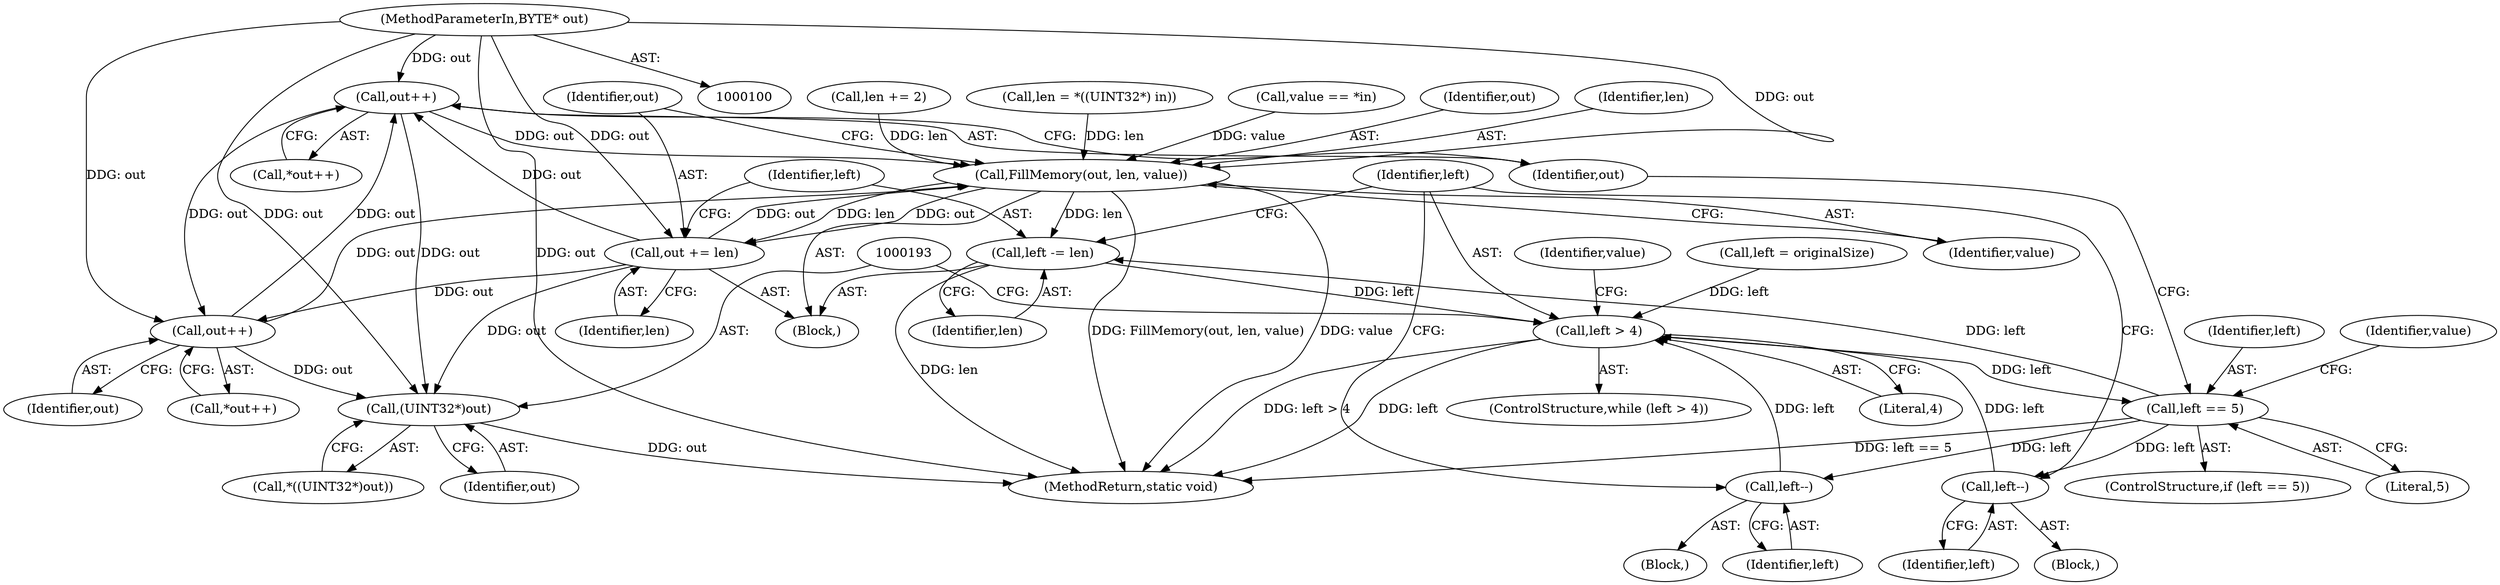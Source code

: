 digraph "1_FreeRDP_d1112c279bd1a327e8e4d0b5f371458bf2579659_1@pointer" {
"1000102" [label="(MethodParameterIn,BYTE* out)"];
"1000128" [label="(Call,out++)"];
"1000171" [label="(Call,FillMemory(out, len, value))"];
"1000175" [label="(Call,out += len)"];
"1000185" [label="(Call,out++)"];
"1000192" [label="(Call,(UINT32*)out)"];
"1000178" [label="(Call,left -= len)"];
"1000112" [label="(Call,left > 4)"];
"1000122" [label="(Call,left == 5)"];
"1000131" [label="(Call,left--)"];
"1000188" [label="(Call,left--)"];
"1000123" [label="(Identifier,left)"];
"1000180" [label="(Identifier,len)"];
"1000188" [label="(Call,left--)"];
"1000127" [label="(Call,*out++)"];
"1000112" [label="(Call,left > 4)"];
"1000136" [label="(Identifier,value)"];
"1000192" [label="(Call,(UINT32*)out)"];
"1000155" [label="(Call,len += 2)"];
"1000121" [label="(ControlStructure,if (left == 5))"];
"1000174" [label="(Identifier,value)"];
"1000129" [label="(Identifier,out)"];
"1000114" [label="(Literal,4)"];
"1000178" [label="(Call,left -= len)"];
"1000199" [label="(MethodReturn,static void)"];
"1000184" [label="(Call,*out++)"];
"1000124" [label="(Literal,5)"];
"1000194" [label="(Identifier,out)"];
"1000186" [label="(Identifier,out)"];
"1000125" [label="(Block,)"];
"1000113" [label="(Identifier,left)"];
"1000185" [label="(Call,out++)"];
"1000102" [label="(MethodParameterIn,BYTE* out)"];
"1000117" [label="(Identifier,value)"];
"1000162" [label="(Call,len = *((UINT32*) in))"];
"1000176" [label="(Identifier,out)"];
"1000189" [label="(Identifier,left)"];
"1000128" [label="(Call,out++)"];
"1000135" [label="(Call,value == *in)"];
"1000111" [label="(ControlStructure,while (left > 4))"];
"1000108" [label="(Call,left = originalSize)"];
"1000172" [label="(Identifier,out)"];
"1000171" [label="(Call,FillMemory(out, len, value))"];
"1000173" [label="(Identifier,len)"];
"1000182" [label="(Block,)"];
"1000139" [label="(Block,)"];
"1000122" [label="(Call,left == 5)"];
"1000191" [label="(Call,*((UINT32*)out))"];
"1000179" [label="(Identifier,left)"];
"1000177" [label="(Identifier,len)"];
"1000132" [label="(Identifier,left)"];
"1000175" [label="(Call,out += len)"];
"1000131" [label="(Call,left--)"];
"1000102" -> "1000100"  [label="AST: "];
"1000102" -> "1000199"  [label="DDG: out"];
"1000102" -> "1000128"  [label="DDG: out"];
"1000102" -> "1000171"  [label="DDG: out"];
"1000102" -> "1000175"  [label="DDG: out"];
"1000102" -> "1000185"  [label="DDG: out"];
"1000102" -> "1000192"  [label="DDG: out"];
"1000128" -> "1000127"  [label="AST: "];
"1000128" -> "1000129"  [label="CFG: "];
"1000129" -> "1000128"  [label="AST: "];
"1000127" -> "1000128"  [label="CFG: "];
"1000185" -> "1000128"  [label="DDG: out"];
"1000175" -> "1000128"  [label="DDG: out"];
"1000128" -> "1000171"  [label="DDG: out"];
"1000128" -> "1000185"  [label="DDG: out"];
"1000128" -> "1000192"  [label="DDG: out"];
"1000171" -> "1000139"  [label="AST: "];
"1000171" -> "1000174"  [label="CFG: "];
"1000172" -> "1000171"  [label="AST: "];
"1000173" -> "1000171"  [label="AST: "];
"1000174" -> "1000171"  [label="AST: "];
"1000176" -> "1000171"  [label="CFG: "];
"1000171" -> "1000199"  [label="DDG: FillMemory(out, len, value)"];
"1000171" -> "1000199"  [label="DDG: value"];
"1000185" -> "1000171"  [label="DDG: out"];
"1000175" -> "1000171"  [label="DDG: out"];
"1000155" -> "1000171"  [label="DDG: len"];
"1000162" -> "1000171"  [label="DDG: len"];
"1000135" -> "1000171"  [label="DDG: value"];
"1000171" -> "1000175"  [label="DDG: len"];
"1000171" -> "1000175"  [label="DDG: out"];
"1000171" -> "1000178"  [label="DDG: len"];
"1000175" -> "1000139"  [label="AST: "];
"1000175" -> "1000177"  [label="CFG: "];
"1000176" -> "1000175"  [label="AST: "];
"1000177" -> "1000175"  [label="AST: "];
"1000179" -> "1000175"  [label="CFG: "];
"1000175" -> "1000185"  [label="DDG: out"];
"1000175" -> "1000192"  [label="DDG: out"];
"1000185" -> "1000184"  [label="AST: "];
"1000185" -> "1000186"  [label="CFG: "];
"1000186" -> "1000185"  [label="AST: "];
"1000184" -> "1000185"  [label="CFG: "];
"1000185" -> "1000192"  [label="DDG: out"];
"1000192" -> "1000191"  [label="AST: "];
"1000192" -> "1000194"  [label="CFG: "];
"1000193" -> "1000192"  [label="AST: "];
"1000194" -> "1000192"  [label="AST: "];
"1000191" -> "1000192"  [label="CFG: "];
"1000192" -> "1000199"  [label="DDG: out"];
"1000178" -> "1000139"  [label="AST: "];
"1000178" -> "1000180"  [label="CFG: "];
"1000179" -> "1000178"  [label="AST: "];
"1000180" -> "1000178"  [label="AST: "];
"1000113" -> "1000178"  [label="CFG: "];
"1000178" -> "1000199"  [label="DDG: len"];
"1000178" -> "1000112"  [label="DDG: left"];
"1000122" -> "1000178"  [label="DDG: left"];
"1000112" -> "1000111"  [label="AST: "];
"1000112" -> "1000114"  [label="CFG: "];
"1000113" -> "1000112"  [label="AST: "];
"1000114" -> "1000112"  [label="AST: "];
"1000117" -> "1000112"  [label="CFG: "];
"1000193" -> "1000112"  [label="CFG: "];
"1000112" -> "1000199"  [label="DDG: left > 4"];
"1000112" -> "1000199"  [label="DDG: left"];
"1000188" -> "1000112"  [label="DDG: left"];
"1000131" -> "1000112"  [label="DDG: left"];
"1000108" -> "1000112"  [label="DDG: left"];
"1000112" -> "1000122"  [label="DDG: left"];
"1000122" -> "1000121"  [label="AST: "];
"1000122" -> "1000124"  [label="CFG: "];
"1000123" -> "1000122"  [label="AST: "];
"1000124" -> "1000122"  [label="AST: "];
"1000129" -> "1000122"  [label="CFG: "];
"1000136" -> "1000122"  [label="CFG: "];
"1000122" -> "1000199"  [label="DDG: left == 5"];
"1000122" -> "1000131"  [label="DDG: left"];
"1000122" -> "1000188"  [label="DDG: left"];
"1000131" -> "1000125"  [label="AST: "];
"1000131" -> "1000132"  [label="CFG: "];
"1000132" -> "1000131"  [label="AST: "];
"1000113" -> "1000131"  [label="CFG: "];
"1000188" -> "1000182"  [label="AST: "];
"1000188" -> "1000189"  [label="CFG: "];
"1000189" -> "1000188"  [label="AST: "];
"1000113" -> "1000188"  [label="CFG: "];
}
